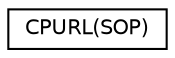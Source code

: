digraph "Graphical Class Hierarchy"
{
  edge [fontname="Helvetica",fontsize="10",labelfontname="Helvetica",labelfontsize="10"];
  node [fontname="Helvetica",fontsize="10",shape=record];
  rankdir="LR";
  Node1 [label="CPURL(SOP)",height=0.2,width=0.4,color="black", fillcolor="white", style="filled",URL="$category_c_p_u_r_l_07_s_o_p_08.html"];
}

